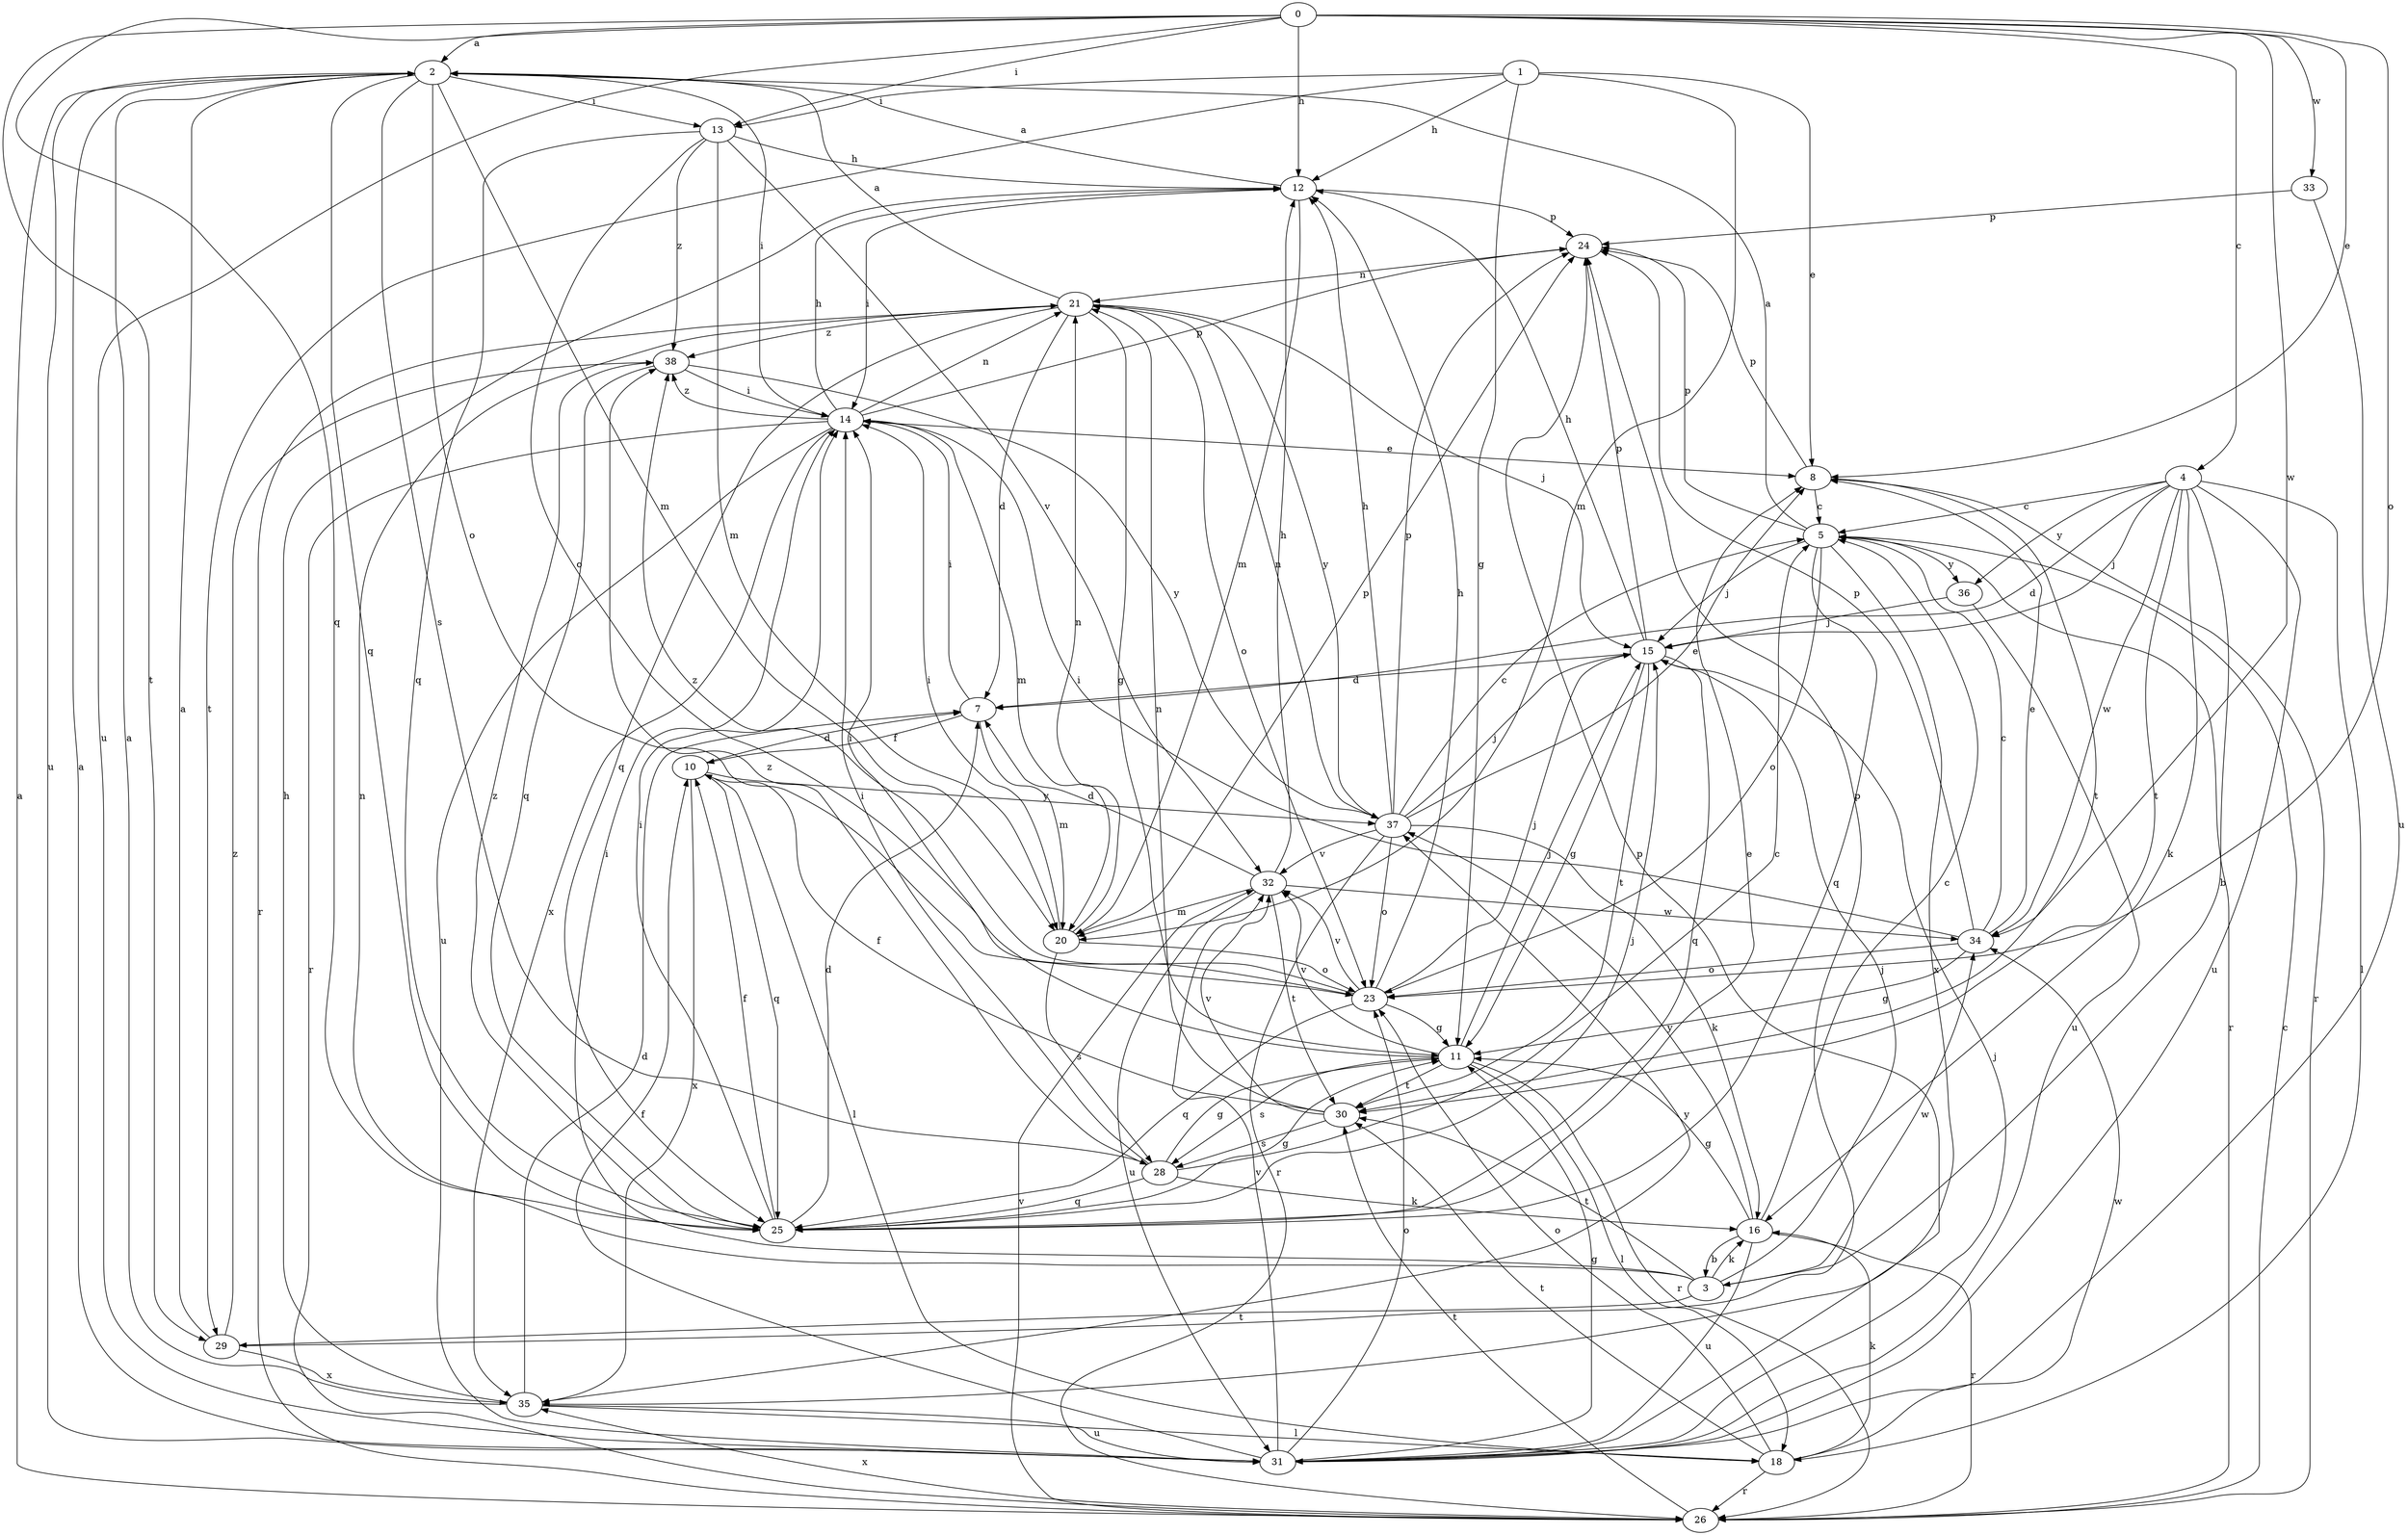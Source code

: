 strict digraph  {
0;
1;
2;
3;
4;
5;
7;
8;
10;
11;
12;
13;
14;
15;
16;
18;
20;
21;
23;
24;
25;
26;
28;
29;
30;
31;
32;
33;
34;
35;
36;
37;
38;
0 -> 2  [label=a];
0 -> 4  [label=c];
0 -> 8  [label=e];
0 -> 12  [label=h];
0 -> 13  [label=i];
0 -> 23  [label=o];
0 -> 25  [label=q];
0 -> 29  [label=t];
0 -> 31  [label=u];
0 -> 33  [label=w];
0 -> 34  [label=w];
1 -> 8  [label=e];
1 -> 11  [label=g];
1 -> 12  [label=h];
1 -> 13  [label=i];
1 -> 20  [label=m];
1 -> 29  [label=t];
2 -> 13  [label=i];
2 -> 14  [label=i];
2 -> 20  [label=m];
2 -> 23  [label=o];
2 -> 25  [label=q];
2 -> 28  [label=s];
2 -> 31  [label=u];
3 -> 14  [label=i];
3 -> 15  [label=j];
3 -> 16  [label=k];
3 -> 21  [label=n];
3 -> 29  [label=t];
3 -> 30  [label=t];
3 -> 34  [label=w];
4 -> 3  [label=b];
4 -> 5  [label=c];
4 -> 7  [label=d];
4 -> 15  [label=j];
4 -> 16  [label=k];
4 -> 18  [label=l];
4 -> 30  [label=t];
4 -> 31  [label=u];
4 -> 34  [label=w];
4 -> 36  [label=y];
5 -> 2  [label=a];
5 -> 15  [label=j];
5 -> 23  [label=o];
5 -> 24  [label=p];
5 -> 25  [label=q];
5 -> 26  [label=r];
5 -> 35  [label=x];
5 -> 36  [label=y];
7 -> 10  [label=f];
7 -> 14  [label=i];
7 -> 20  [label=m];
8 -> 5  [label=c];
8 -> 24  [label=p];
8 -> 26  [label=r];
8 -> 30  [label=t];
10 -> 7  [label=d];
10 -> 18  [label=l];
10 -> 25  [label=q];
10 -> 35  [label=x];
10 -> 37  [label=y];
11 -> 14  [label=i];
11 -> 15  [label=j];
11 -> 18  [label=l];
11 -> 26  [label=r];
11 -> 28  [label=s];
11 -> 30  [label=t];
11 -> 32  [label=v];
12 -> 2  [label=a];
12 -> 14  [label=i];
12 -> 20  [label=m];
12 -> 24  [label=p];
13 -> 12  [label=h];
13 -> 20  [label=m];
13 -> 23  [label=o];
13 -> 25  [label=q];
13 -> 32  [label=v];
13 -> 38  [label=z];
14 -> 8  [label=e];
14 -> 12  [label=h];
14 -> 20  [label=m];
14 -> 21  [label=n];
14 -> 24  [label=p];
14 -> 26  [label=r];
14 -> 31  [label=u];
14 -> 35  [label=x];
14 -> 38  [label=z];
15 -> 7  [label=d];
15 -> 11  [label=g];
15 -> 12  [label=h];
15 -> 24  [label=p];
15 -> 25  [label=q];
15 -> 30  [label=t];
16 -> 3  [label=b];
16 -> 5  [label=c];
16 -> 11  [label=g];
16 -> 26  [label=r];
16 -> 31  [label=u];
16 -> 37  [label=y];
18 -> 16  [label=k];
18 -> 23  [label=o];
18 -> 26  [label=r];
18 -> 30  [label=t];
18 -> 34  [label=w];
20 -> 14  [label=i];
20 -> 21  [label=n];
20 -> 23  [label=o];
20 -> 24  [label=p];
20 -> 28  [label=s];
21 -> 2  [label=a];
21 -> 7  [label=d];
21 -> 11  [label=g];
21 -> 15  [label=j];
21 -> 23  [label=o];
21 -> 25  [label=q];
21 -> 26  [label=r];
21 -> 37  [label=y];
21 -> 38  [label=z];
23 -> 11  [label=g];
23 -> 12  [label=h];
23 -> 15  [label=j];
23 -> 25  [label=q];
23 -> 32  [label=v];
23 -> 38  [label=z];
24 -> 21  [label=n];
25 -> 7  [label=d];
25 -> 8  [label=e];
25 -> 10  [label=f];
25 -> 11  [label=g];
25 -> 14  [label=i];
25 -> 15  [label=j];
25 -> 38  [label=z];
26 -> 2  [label=a];
26 -> 5  [label=c];
26 -> 30  [label=t];
26 -> 32  [label=v];
26 -> 35  [label=x];
28 -> 5  [label=c];
28 -> 11  [label=g];
28 -> 14  [label=i];
28 -> 16  [label=k];
28 -> 25  [label=q];
28 -> 38  [label=z];
29 -> 2  [label=a];
29 -> 24  [label=p];
29 -> 35  [label=x];
29 -> 38  [label=z];
30 -> 10  [label=f];
30 -> 21  [label=n];
30 -> 28  [label=s];
30 -> 32  [label=v];
31 -> 2  [label=a];
31 -> 10  [label=f];
31 -> 11  [label=g];
31 -> 15  [label=j];
31 -> 23  [label=o];
31 -> 24  [label=p];
31 -> 32  [label=v];
32 -> 7  [label=d];
32 -> 12  [label=h];
32 -> 20  [label=m];
32 -> 30  [label=t];
32 -> 31  [label=u];
32 -> 34  [label=w];
33 -> 24  [label=p];
33 -> 31  [label=u];
34 -> 5  [label=c];
34 -> 8  [label=e];
34 -> 11  [label=g];
34 -> 14  [label=i];
34 -> 23  [label=o];
34 -> 24  [label=p];
35 -> 2  [label=a];
35 -> 7  [label=d];
35 -> 12  [label=h];
35 -> 18  [label=l];
35 -> 31  [label=u];
35 -> 37  [label=y];
36 -> 15  [label=j];
36 -> 31  [label=u];
37 -> 5  [label=c];
37 -> 8  [label=e];
37 -> 12  [label=h];
37 -> 15  [label=j];
37 -> 16  [label=k];
37 -> 21  [label=n];
37 -> 23  [label=o];
37 -> 24  [label=p];
37 -> 26  [label=r];
37 -> 32  [label=v];
38 -> 14  [label=i];
38 -> 25  [label=q];
38 -> 37  [label=y];
}
